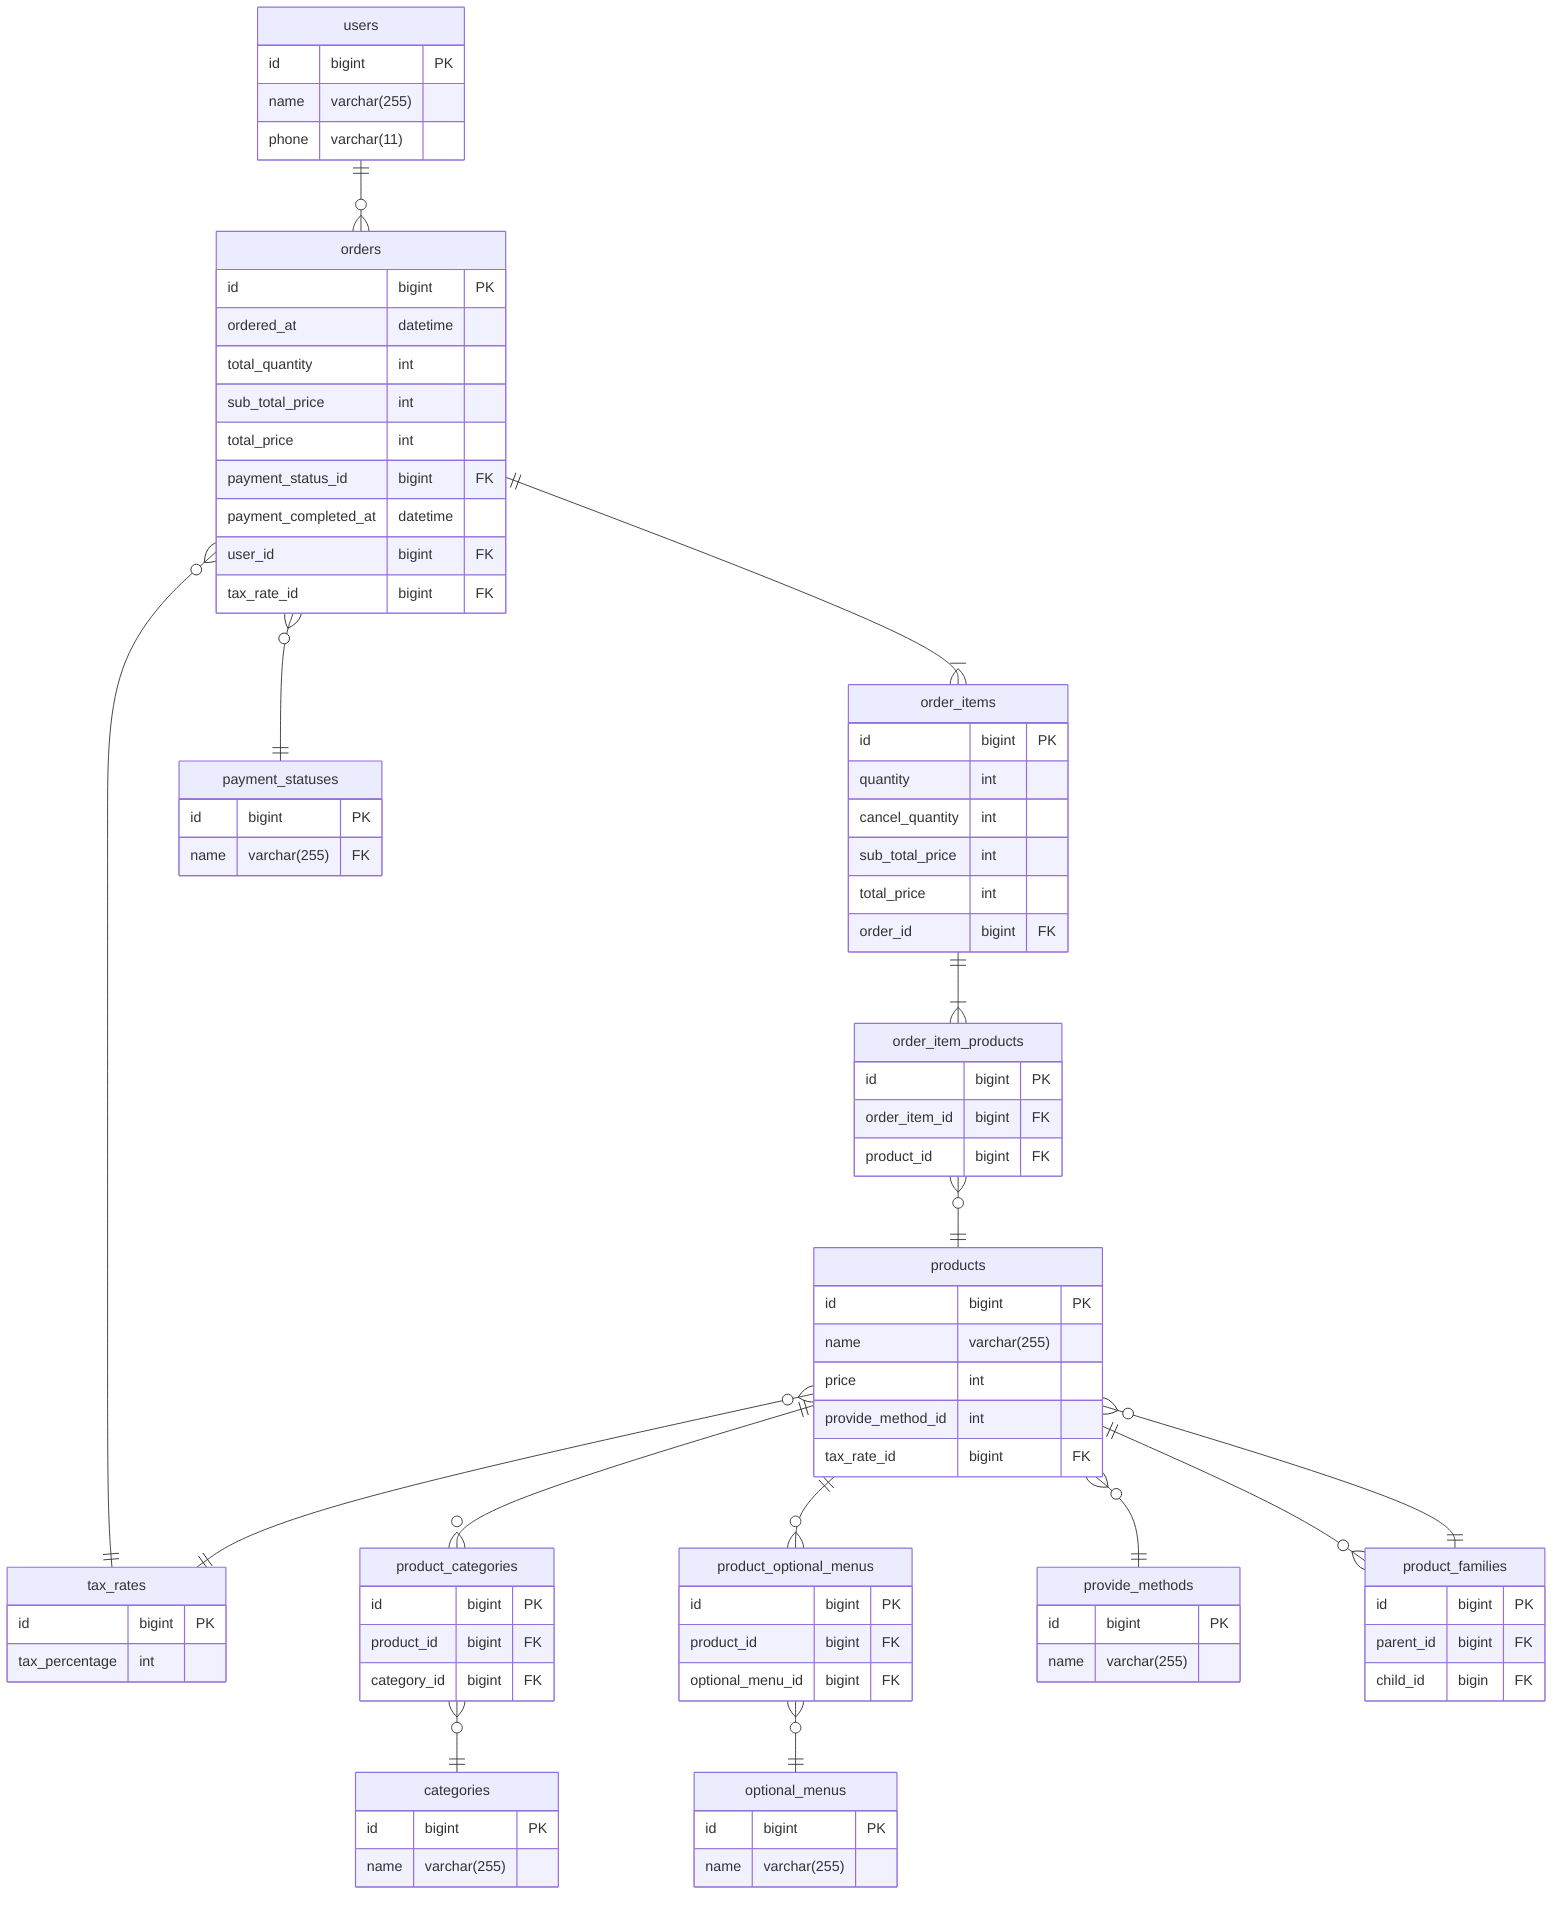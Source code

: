 erDiagram

users ||--o{ orders: ""
orders ||--|{ order_items: ""
orders }o--|| payment_statuses: ""
orders }o--|| tax_rates: ""
order_items ||--|{ order_item_products: ""
order_item_products }o--|| products: ""
products ||--o{ product_categories: ""
product_categories }o--|| categories: ""
products ||--o{ product_optional_menus: ""
products }o--|| provide_methods: ""
products }o--|| tax_rates: ""
products ||--o{ product_families: ""
products }o--|| product_families: ""
product_optional_menus }o--|| optional_menus: ""

users {
  id bigint PK
  name varchar(255)
  phone varchar(11)
}

orders {
  id bigint PK
  ordered_at datetime
  total_quantity int
  sub_total_price int
  total_price int
  payment_status_id bigint FK
  payment_completed_at datetime
  user_id bigint FK
  tax_rate_id bigint FK
}

payment_statuses {
  id bigint PK
  name varchar(255) FK
}

order_items {
  id bigint PK
  quantity int
  cancel_quantity int
  sub_total_price int
  total_price int
  order_id bigint FK
}

order_item_products {
  id bigint PK
  order_item_id bigint FK
  product_id bigint FK
}

products {
  id bigint PK
  name varchar(255)
  price int
  provide_method_id int
  tax_rate_id bigint FK
}

product_families {
  id bigint PK
  parent_id bigint FK
  child_id bigin FK
}

provide_methods {
  id bigint PK
  name varchar(255)
}

product_optional_menus {
  id bigint PK
  product_id bigint FK
  optional_menu_id bigint FK
}

optional_menus {
  id bigint PK
  name varchar(255)
}

product_categories {
  id bigint PK
  product_id bigint FK
  category_id bigint FK
}

categories {
  id bigint PK
  name varchar(255)
}

tax_rates {
  id bigint PK
  tax_percentage int
}